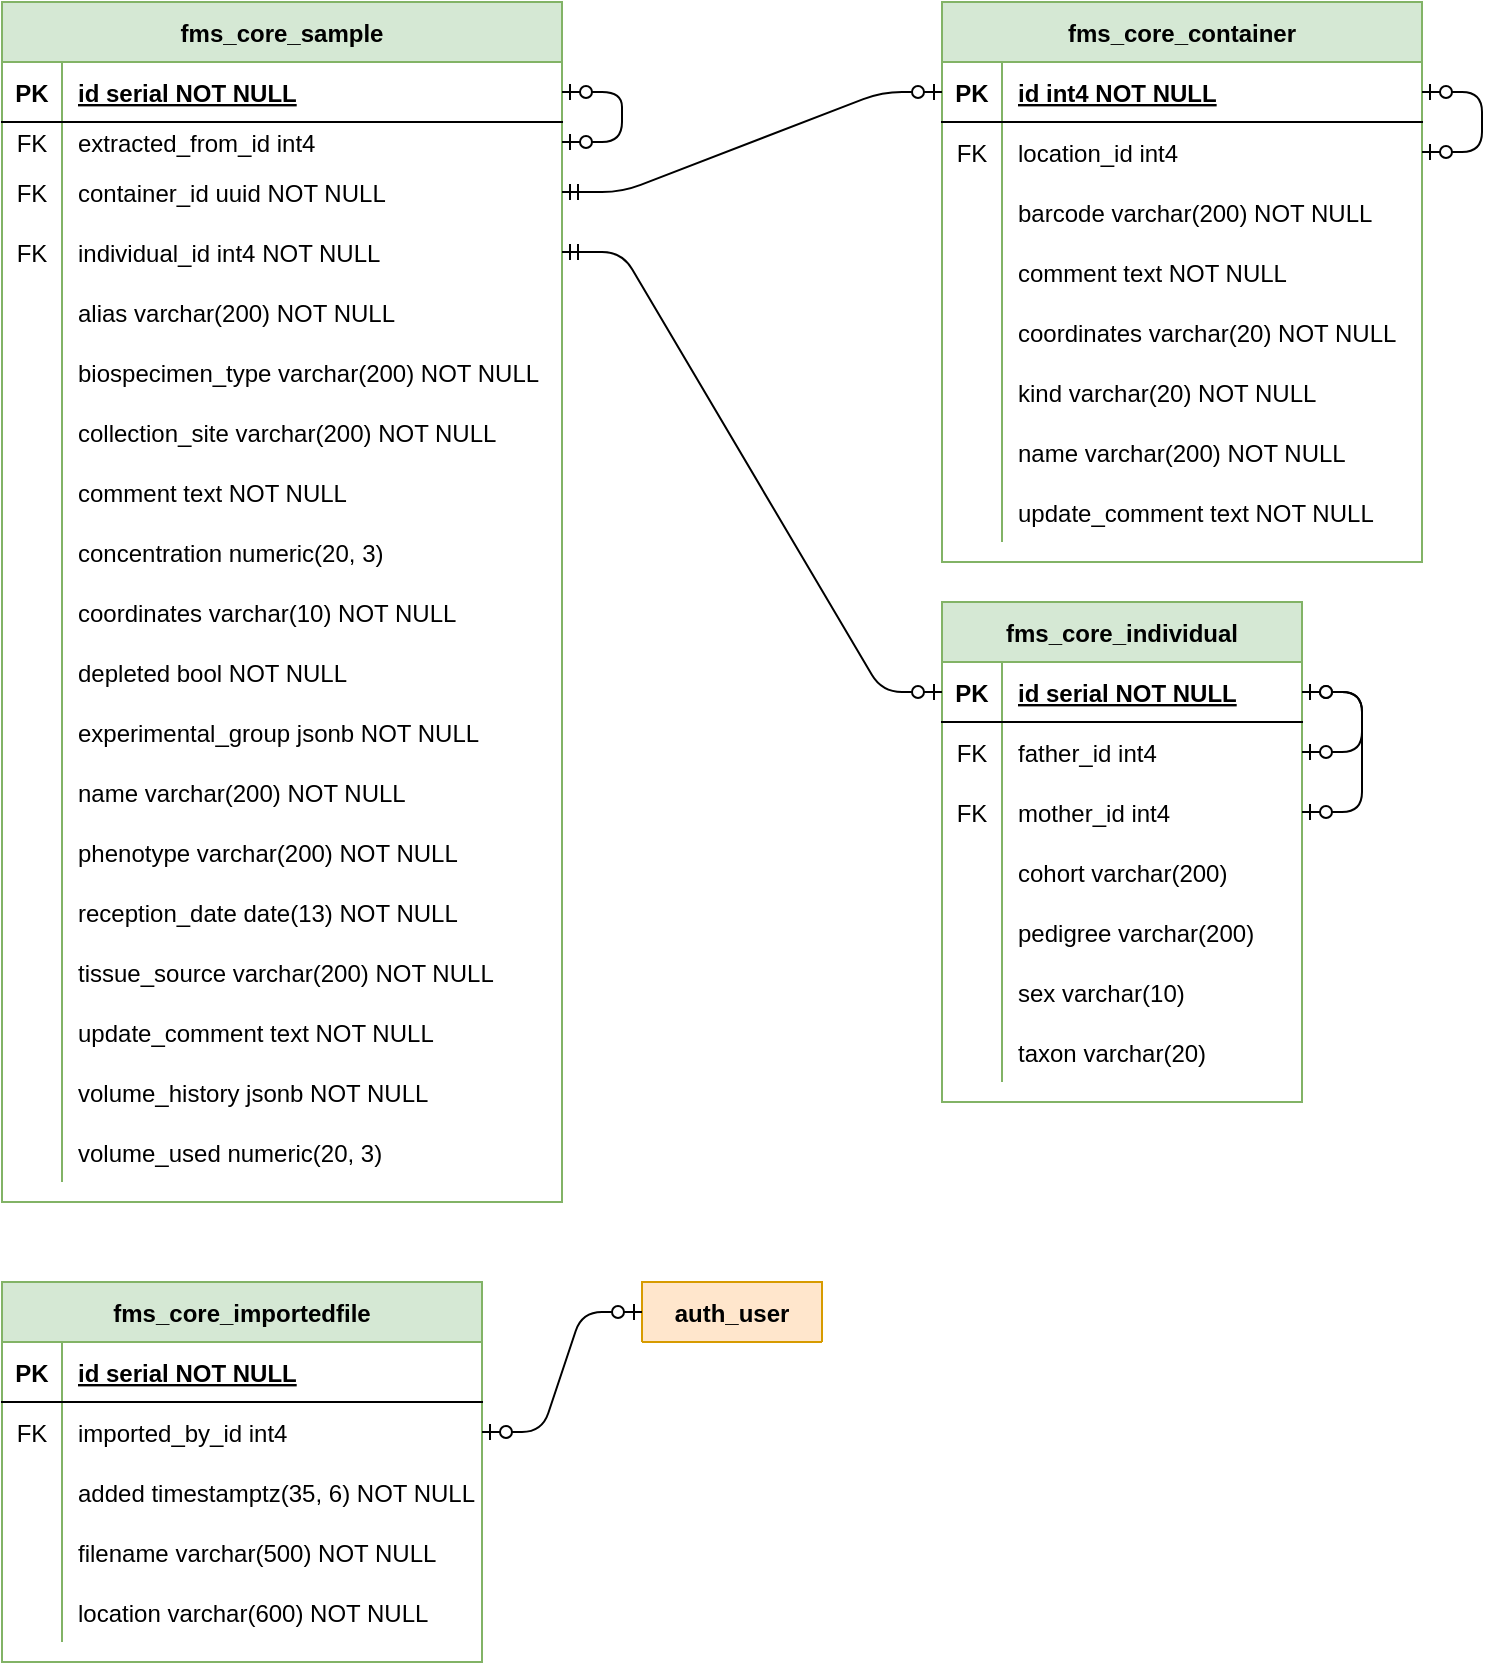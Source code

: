 <mxfile version="13.10.0" type="device"><diagram id="R2lEEEUBdFMjLlhIrx00" name="Page-1"><mxGraphModel dx="1350" dy="816" grid="1" gridSize="10" guides="1" tooltips="1" connect="1" arrows="1" fold="1" page="1" pageScale="1" pageWidth="850" pageHeight="1100" math="0" shadow="0" extFonts="Permanent Marker^https://fonts.googleapis.com/css?family=Permanent+Marker"><root><mxCell id="0"/><mxCell id="1" parent="0"/><mxCell id="C-vyLk0tnHw3VtMMgP7b-23" value="fms_core_sample" style="shape=table;startSize=30;container=1;collapsible=1;childLayout=tableLayout;fixedRows=1;rowLines=0;fontStyle=1;align=center;resizeLast=1;fillColor=#d5e8d4;strokeColor=#82b366;" parent="1" vertex="1"><mxGeometry x="40" y="80" width="280" height="600" as="geometry"><mxRectangle x="120" y="120" width="100" height="30" as="alternateBounds"/></mxGeometry></mxCell><mxCell id="C-vyLk0tnHw3VtMMgP7b-24" value="" style="shape=partialRectangle;collapsible=0;dropTarget=0;pointerEvents=0;fillColor=none;points=[[0,0.5],[1,0.5]];portConstraint=eastwest;top=0;left=0;right=0;bottom=1;" parent="C-vyLk0tnHw3VtMMgP7b-23" vertex="1"><mxGeometry y="30" width="280" height="30" as="geometry"/></mxCell><mxCell id="C-vyLk0tnHw3VtMMgP7b-25" value="PK" style="shape=partialRectangle;overflow=hidden;connectable=0;fillColor=none;top=0;left=0;bottom=0;right=0;fontStyle=1;" parent="C-vyLk0tnHw3VtMMgP7b-24" vertex="1"><mxGeometry width="30" height="30" as="geometry"/></mxCell><mxCell id="C-vyLk0tnHw3VtMMgP7b-26" value="id serial NOT NULL " style="shape=partialRectangle;overflow=hidden;connectable=0;fillColor=none;top=0;left=0;bottom=0;right=0;align=left;spacingLeft=6;fontStyle=5;" parent="C-vyLk0tnHw3VtMMgP7b-24" vertex="1"><mxGeometry x="30" width="250" height="30" as="geometry"/></mxCell><mxCell id="s3saVMbv91BbnHv0i09d-23" value="" style="shape=partialRectangle;collapsible=0;dropTarget=0;pointerEvents=0;fillColor=none;top=0;left=0;bottom=0;right=0;points=[[0,0.5],[1,0.5]];portConstraint=eastwest;" parent="C-vyLk0tnHw3VtMMgP7b-23" vertex="1"><mxGeometry y="60" width="280" height="20" as="geometry"/></mxCell><mxCell id="s3saVMbv91BbnHv0i09d-24" value="FK" style="shape=partialRectangle;connectable=0;fillColor=none;top=0;left=0;bottom=0;right=0;fontStyle=0;overflow=hidden;" parent="s3saVMbv91BbnHv0i09d-23" vertex="1"><mxGeometry width="30" height="20" as="geometry"/></mxCell><mxCell id="s3saVMbv91BbnHv0i09d-25" value="extracted_from_id int4" style="shape=partialRectangle;connectable=0;fillColor=none;top=0;left=0;bottom=0;right=0;align=left;spacingLeft=6;fontStyle=0;overflow=hidden;" parent="s3saVMbv91BbnHv0i09d-23" vertex="1"><mxGeometry x="30" width="250" height="20" as="geometry"/></mxCell><mxCell id="s3saVMbv91BbnHv0i09d-17" value="" style="shape=partialRectangle;collapsible=0;dropTarget=0;pointerEvents=0;fillColor=none;top=0;left=0;bottom=0;right=0;points=[[0,0.5],[1,0.5]];portConstraint=eastwest;" parent="C-vyLk0tnHw3VtMMgP7b-23" vertex="1"><mxGeometry y="80" width="280" height="30" as="geometry"/></mxCell><mxCell id="s3saVMbv91BbnHv0i09d-18" value="FK" style="shape=partialRectangle;connectable=0;fillColor=none;top=0;left=0;bottom=0;right=0;fontStyle=0;overflow=hidden;" parent="s3saVMbv91BbnHv0i09d-17" vertex="1"><mxGeometry width="30" height="30" as="geometry"/></mxCell><mxCell id="s3saVMbv91BbnHv0i09d-19" value="container_id uuid NOT NULL" style="shape=partialRectangle;connectable=0;fillColor=none;top=0;left=0;bottom=0;right=0;align=left;spacingLeft=6;fontStyle=0;overflow=hidden;" parent="s3saVMbv91BbnHv0i09d-17" vertex="1"><mxGeometry x="30" width="250" height="30" as="geometry"/></mxCell><mxCell id="s3saVMbv91BbnHv0i09d-26" value="" style="shape=partialRectangle;collapsible=0;dropTarget=0;pointerEvents=0;fillColor=none;top=0;left=0;bottom=0;right=0;points=[[0,0.5],[1,0.5]];portConstraint=eastwest;" parent="C-vyLk0tnHw3VtMMgP7b-23" vertex="1"><mxGeometry y="110" width="280" height="30" as="geometry"/></mxCell><mxCell id="s3saVMbv91BbnHv0i09d-27" value="FK" style="shape=partialRectangle;connectable=0;fillColor=none;top=0;left=0;bottom=0;right=0;fontStyle=0;overflow=hidden;" parent="s3saVMbv91BbnHv0i09d-26" vertex="1"><mxGeometry width="30" height="30" as="geometry"/></mxCell><mxCell id="s3saVMbv91BbnHv0i09d-28" value="individual_id int4 NOT NULL" style="shape=partialRectangle;connectable=0;fillColor=none;top=0;left=0;bottom=0;right=0;align=left;spacingLeft=6;fontStyle=0;overflow=hidden;" parent="s3saVMbv91BbnHv0i09d-26" vertex="1"><mxGeometry x="30" width="250" height="30" as="geometry"/></mxCell><mxCell id="s3saVMbv91BbnHv0i09d-20" value="" style="shape=partialRectangle;collapsible=0;dropTarget=0;pointerEvents=0;fillColor=none;top=0;left=0;bottom=0;right=0;points=[[0,0.5],[1,0.5]];portConstraint=eastwest;" parent="C-vyLk0tnHw3VtMMgP7b-23" vertex="1"><mxGeometry y="140" width="280" height="30" as="geometry"/></mxCell><mxCell id="s3saVMbv91BbnHv0i09d-21" value="" style="shape=partialRectangle;connectable=0;fillColor=none;top=0;left=0;bottom=0;right=0;editable=1;overflow=hidden;" parent="s3saVMbv91BbnHv0i09d-20" vertex="1"><mxGeometry width="30" height="30" as="geometry"/></mxCell><mxCell id="s3saVMbv91BbnHv0i09d-22" value="alias varchar(200) NOT NULL" style="shape=partialRectangle;connectable=0;fillColor=none;top=0;left=0;bottom=0;right=0;align=left;spacingLeft=6;overflow=hidden;" parent="s3saVMbv91BbnHv0i09d-20" vertex="1"><mxGeometry x="30" width="250" height="30" as="geometry"/></mxCell><mxCell id="C-vyLk0tnHw3VtMMgP7b-27" value="" style="shape=partialRectangle;collapsible=0;dropTarget=0;pointerEvents=0;fillColor=none;points=[[0,0.5],[1,0.5]];portConstraint=eastwest;top=0;left=0;right=0;bottom=0;" parent="C-vyLk0tnHw3VtMMgP7b-23" vertex="1"><mxGeometry y="170" width="280" height="30" as="geometry"/></mxCell><mxCell id="C-vyLk0tnHw3VtMMgP7b-28" value="" style="shape=partialRectangle;overflow=hidden;connectable=0;fillColor=none;top=0;left=0;bottom=0;right=0;" parent="C-vyLk0tnHw3VtMMgP7b-27" vertex="1"><mxGeometry width="30" height="30" as="geometry"/></mxCell><mxCell id="C-vyLk0tnHw3VtMMgP7b-29" value="biospecimen_type varchar(200) NOT NULL" style="shape=partialRectangle;overflow=hidden;connectable=0;fillColor=none;top=0;left=0;bottom=0;right=0;align=left;spacingLeft=6;" parent="C-vyLk0tnHw3VtMMgP7b-27" vertex="1"><mxGeometry x="30" width="250" height="30" as="geometry"/></mxCell><mxCell id="s3saVMbv91BbnHv0i09d-29" value="" style="shape=partialRectangle;collapsible=0;dropTarget=0;pointerEvents=0;fillColor=none;top=0;left=0;bottom=0;right=0;points=[[0,0.5],[1,0.5]];portConstraint=eastwest;" parent="C-vyLk0tnHw3VtMMgP7b-23" vertex="1"><mxGeometry y="200" width="280" height="30" as="geometry"/></mxCell><mxCell id="s3saVMbv91BbnHv0i09d-30" value="" style="shape=partialRectangle;connectable=0;fillColor=none;top=0;left=0;bottom=0;right=0;editable=1;overflow=hidden;" parent="s3saVMbv91BbnHv0i09d-29" vertex="1"><mxGeometry width="30" height="30" as="geometry"/></mxCell><mxCell id="s3saVMbv91BbnHv0i09d-31" value="collection_site varchar(200) NOT NULL" style="shape=partialRectangle;connectable=0;fillColor=none;top=0;left=0;bottom=0;right=0;align=left;spacingLeft=6;overflow=hidden;" parent="s3saVMbv91BbnHv0i09d-29" vertex="1"><mxGeometry x="30" width="250" height="30" as="geometry"/></mxCell><mxCell id="s3saVMbv91BbnHv0i09d-32" value="" style="shape=partialRectangle;collapsible=0;dropTarget=0;pointerEvents=0;fillColor=none;top=0;left=0;bottom=0;right=0;points=[[0,0.5],[1,0.5]];portConstraint=eastwest;" parent="C-vyLk0tnHw3VtMMgP7b-23" vertex="1"><mxGeometry y="230" width="280" height="30" as="geometry"/></mxCell><mxCell id="s3saVMbv91BbnHv0i09d-33" value="" style="shape=partialRectangle;connectable=0;fillColor=none;top=0;left=0;bottom=0;right=0;editable=1;overflow=hidden;" parent="s3saVMbv91BbnHv0i09d-32" vertex="1"><mxGeometry width="30" height="30" as="geometry"/></mxCell><mxCell id="s3saVMbv91BbnHv0i09d-34" value="comment text NOT NULL" style="shape=partialRectangle;connectable=0;fillColor=none;top=0;left=0;bottom=0;right=0;align=left;spacingLeft=6;overflow=hidden;" parent="s3saVMbv91BbnHv0i09d-32" vertex="1"><mxGeometry x="30" width="250" height="30" as="geometry"/></mxCell><mxCell id="s3saVMbv91BbnHv0i09d-35" value="" style="shape=partialRectangle;collapsible=0;dropTarget=0;pointerEvents=0;fillColor=none;top=0;left=0;bottom=0;right=0;points=[[0,0.5],[1,0.5]];portConstraint=eastwest;" parent="C-vyLk0tnHw3VtMMgP7b-23" vertex="1"><mxGeometry y="260" width="280" height="30" as="geometry"/></mxCell><mxCell id="s3saVMbv91BbnHv0i09d-36" value="" style="shape=partialRectangle;connectable=0;fillColor=none;top=0;left=0;bottom=0;right=0;editable=1;overflow=hidden;" parent="s3saVMbv91BbnHv0i09d-35" vertex="1"><mxGeometry width="30" height="30" as="geometry"/></mxCell><mxCell id="s3saVMbv91BbnHv0i09d-37" value="concentration numeric(20, 3)" style="shape=partialRectangle;connectable=0;fillColor=none;top=0;left=0;bottom=0;right=0;align=left;spacingLeft=6;overflow=hidden;" parent="s3saVMbv91BbnHv0i09d-35" vertex="1"><mxGeometry x="30" width="250" height="30" as="geometry"/></mxCell><mxCell id="s3saVMbv91BbnHv0i09d-38" value="" style="shape=partialRectangle;collapsible=0;dropTarget=0;pointerEvents=0;fillColor=none;top=0;left=0;bottom=0;right=0;points=[[0,0.5],[1,0.5]];portConstraint=eastwest;" parent="C-vyLk0tnHw3VtMMgP7b-23" vertex="1"><mxGeometry y="290" width="280" height="30" as="geometry"/></mxCell><mxCell id="s3saVMbv91BbnHv0i09d-39" value="" style="shape=partialRectangle;connectable=0;fillColor=none;top=0;left=0;bottom=0;right=0;editable=1;overflow=hidden;" parent="s3saVMbv91BbnHv0i09d-38" vertex="1"><mxGeometry width="30" height="30" as="geometry"/></mxCell><mxCell id="s3saVMbv91BbnHv0i09d-40" value="coordinates varchar(10) NOT NULL" style="shape=partialRectangle;connectable=0;fillColor=none;top=0;left=0;bottom=0;right=0;align=left;spacingLeft=6;overflow=hidden;" parent="s3saVMbv91BbnHv0i09d-38" vertex="1"><mxGeometry x="30" width="250" height="30" as="geometry"/></mxCell><mxCell id="s3saVMbv91BbnHv0i09d-41" value="" style="shape=partialRectangle;collapsible=0;dropTarget=0;pointerEvents=0;fillColor=none;top=0;left=0;bottom=0;right=0;points=[[0,0.5],[1,0.5]];portConstraint=eastwest;" parent="C-vyLk0tnHw3VtMMgP7b-23" vertex="1"><mxGeometry y="320" width="280" height="30" as="geometry"/></mxCell><mxCell id="s3saVMbv91BbnHv0i09d-42" value="" style="shape=partialRectangle;connectable=0;fillColor=none;top=0;left=0;bottom=0;right=0;editable=1;overflow=hidden;" parent="s3saVMbv91BbnHv0i09d-41" vertex="1"><mxGeometry width="30" height="30" as="geometry"/></mxCell><mxCell id="s3saVMbv91BbnHv0i09d-43" value="depleted bool NOT NULL" style="shape=partialRectangle;connectable=0;fillColor=none;top=0;left=0;bottom=0;right=0;align=left;spacingLeft=6;overflow=hidden;" parent="s3saVMbv91BbnHv0i09d-41" vertex="1"><mxGeometry x="30" width="250" height="30" as="geometry"/></mxCell><mxCell id="s3saVMbv91BbnHv0i09d-44" value="" style="shape=partialRectangle;collapsible=0;dropTarget=0;pointerEvents=0;fillColor=none;top=0;left=0;bottom=0;right=0;points=[[0,0.5],[1,0.5]];portConstraint=eastwest;" parent="C-vyLk0tnHw3VtMMgP7b-23" vertex="1"><mxGeometry y="350" width="280" height="30" as="geometry"/></mxCell><mxCell id="s3saVMbv91BbnHv0i09d-45" value="" style="shape=partialRectangle;connectable=0;fillColor=none;top=0;left=0;bottom=0;right=0;editable=1;overflow=hidden;" parent="s3saVMbv91BbnHv0i09d-44" vertex="1"><mxGeometry width="30" height="30" as="geometry"/></mxCell><mxCell id="s3saVMbv91BbnHv0i09d-46" value="experimental_group jsonb NOT NULL" style="shape=partialRectangle;connectable=0;fillColor=none;top=0;left=0;bottom=0;right=0;align=left;spacingLeft=6;overflow=hidden;" parent="s3saVMbv91BbnHv0i09d-44" vertex="1"><mxGeometry x="30" width="250" height="30" as="geometry"/></mxCell><mxCell id="s3saVMbv91BbnHv0i09d-47" value="" style="shape=partialRectangle;collapsible=0;dropTarget=0;pointerEvents=0;fillColor=none;top=0;left=0;bottom=0;right=0;points=[[0,0.5],[1,0.5]];portConstraint=eastwest;" parent="C-vyLk0tnHw3VtMMgP7b-23" vertex="1"><mxGeometry y="380" width="280" height="30" as="geometry"/></mxCell><mxCell id="s3saVMbv91BbnHv0i09d-48" value="" style="shape=partialRectangle;connectable=0;fillColor=none;top=0;left=0;bottom=0;right=0;editable=1;overflow=hidden;" parent="s3saVMbv91BbnHv0i09d-47" vertex="1"><mxGeometry width="30" height="30" as="geometry"/></mxCell><mxCell id="s3saVMbv91BbnHv0i09d-49" value="name varchar(200) NOT NULL" style="shape=partialRectangle;connectable=0;fillColor=none;top=0;left=0;bottom=0;right=0;align=left;spacingLeft=6;overflow=hidden;" parent="s3saVMbv91BbnHv0i09d-47" vertex="1"><mxGeometry x="30" width="250" height="30" as="geometry"/></mxCell><mxCell id="s3saVMbv91BbnHv0i09d-50" value="" style="shape=partialRectangle;collapsible=0;dropTarget=0;pointerEvents=0;fillColor=none;top=0;left=0;bottom=0;right=0;points=[[0,0.5],[1,0.5]];portConstraint=eastwest;" parent="C-vyLk0tnHw3VtMMgP7b-23" vertex="1"><mxGeometry y="410" width="280" height="30" as="geometry"/></mxCell><mxCell id="s3saVMbv91BbnHv0i09d-51" value="" style="shape=partialRectangle;connectable=0;fillColor=none;top=0;left=0;bottom=0;right=0;editable=1;overflow=hidden;" parent="s3saVMbv91BbnHv0i09d-50" vertex="1"><mxGeometry width="30" height="30" as="geometry"/></mxCell><mxCell id="s3saVMbv91BbnHv0i09d-52" value="phenotype varchar(200) NOT NULL" style="shape=partialRectangle;connectable=0;fillColor=none;top=0;left=0;bottom=0;right=0;align=left;spacingLeft=6;overflow=hidden;" parent="s3saVMbv91BbnHv0i09d-50" vertex="1"><mxGeometry x="30" width="250" height="30" as="geometry"/></mxCell><mxCell id="s3saVMbv91BbnHv0i09d-57" value="" style="shape=partialRectangle;collapsible=0;dropTarget=0;pointerEvents=0;fillColor=none;top=0;left=0;bottom=0;right=0;points=[[0,0.5],[1,0.5]];portConstraint=eastwest;" parent="C-vyLk0tnHw3VtMMgP7b-23" vertex="1"><mxGeometry y="440" width="280" height="30" as="geometry"/></mxCell><mxCell id="s3saVMbv91BbnHv0i09d-58" value="" style="shape=partialRectangle;connectable=0;fillColor=none;top=0;left=0;bottom=0;right=0;editable=1;overflow=hidden;" parent="s3saVMbv91BbnHv0i09d-57" vertex="1"><mxGeometry width="30" height="30" as="geometry"/></mxCell><mxCell id="s3saVMbv91BbnHv0i09d-59" value="reception_date date(13) NOT NULL" style="shape=partialRectangle;connectable=0;fillColor=none;top=0;left=0;bottom=0;right=0;align=left;spacingLeft=6;overflow=hidden;" parent="s3saVMbv91BbnHv0i09d-57" vertex="1"><mxGeometry x="30" width="250" height="30" as="geometry"/></mxCell><mxCell id="s3saVMbv91BbnHv0i09d-60" value="" style="shape=partialRectangle;collapsible=0;dropTarget=0;pointerEvents=0;fillColor=none;top=0;left=0;bottom=0;right=0;points=[[0,0.5],[1,0.5]];portConstraint=eastwest;" parent="C-vyLk0tnHw3VtMMgP7b-23" vertex="1"><mxGeometry y="470" width="280" height="30" as="geometry"/></mxCell><mxCell id="s3saVMbv91BbnHv0i09d-61" value="" style="shape=partialRectangle;connectable=0;fillColor=none;top=0;left=0;bottom=0;right=0;editable=1;overflow=hidden;" parent="s3saVMbv91BbnHv0i09d-60" vertex="1"><mxGeometry width="30" height="30" as="geometry"/></mxCell><mxCell id="s3saVMbv91BbnHv0i09d-62" value="tissue_source varchar(200) NOT NULL" style="shape=partialRectangle;connectable=0;fillColor=none;top=0;left=0;bottom=0;right=0;align=left;spacingLeft=6;overflow=hidden;" parent="s3saVMbv91BbnHv0i09d-60" vertex="1"><mxGeometry x="30" width="250" height="30" as="geometry"/></mxCell><mxCell id="s3saVMbv91BbnHv0i09d-63" value="" style="shape=partialRectangle;collapsible=0;dropTarget=0;pointerEvents=0;fillColor=none;top=0;left=0;bottom=0;right=0;points=[[0,0.5],[1,0.5]];portConstraint=eastwest;" parent="C-vyLk0tnHw3VtMMgP7b-23" vertex="1"><mxGeometry y="500" width="280" height="30" as="geometry"/></mxCell><mxCell id="s3saVMbv91BbnHv0i09d-64" value="" style="shape=partialRectangle;connectable=0;fillColor=none;top=0;left=0;bottom=0;right=0;editable=1;overflow=hidden;" parent="s3saVMbv91BbnHv0i09d-63" vertex="1"><mxGeometry width="30" height="30" as="geometry"/></mxCell><mxCell id="s3saVMbv91BbnHv0i09d-65" value="update_comment text NOT NULL" style="shape=partialRectangle;connectable=0;fillColor=none;top=0;left=0;bottom=0;right=0;align=left;spacingLeft=6;overflow=hidden;" parent="s3saVMbv91BbnHv0i09d-63" vertex="1"><mxGeometry x="30" width="250" height="30" as="geometry"/></mxCell><mxCell id="s3saVMbv91BbnHv0i09d-66" value="" style="shape=partialRectangle;collapsible=0;dropTarget=0;pointerEvents=0;fillColor=none;top=0;left=0;bottom=0;right=0;points=[[0,0.5],[1,0.5]];portConstraint=eastwest;" parent="C-vyLk0tnHw3VtMMgP7b-23" vertex="1"><mxGeometry y="530" width="280" height="30" as="geometry"/></mxCell><mxCell id="s3saVMbv91BbnHv0i09d-67" value="" style="shape=partialRectangle;connectable=0;fillColor=none;top=0;left=0;bottom=0;right=0;editable=1;overflow=hidden;" parent="s3saVMbv91BbnHv0i09d-66" vertex="1"><mxGeometry width="30" height="30" as="geometry"/></mxCell><mxCell id="s3saVMbv91BbnHv0i09d-68" value="volume_history jsonb NOT NULL" style="shape=partialRectangle;connectable=0;fillColor=none;top=0;left=0;bottom=0;right=0;align=left;spacingLeft=6;overflow=hidden;" parent="s3saVMbv91BbnHv0i09d-66" vertex="1"><mxGeometry x="30" width="250" height="30" as="geometry"/></mxCell><mxCell id="s3saVMbv91BbnHv0i09d-69" value="" style="shape=partialRectangle;collapsible=0;dropTarget=0;pointerEvents=0;fillColor=none;top=0;left=0;bottom=0;right=0;points=[[0,0.5],[1,0.5]];portConstraint=eastwest;" parent="C-vyLk0tnHw3VtMMgP7b-23" vertex="1"><mxGeometry y="560" width="280" height="30" as="geometry"/></mxCell><mxCell id="s3saVMbv91BbnHv0i09d-70" value="" style="shape=partialRectangle;connectable=0;fillColor=none;top=0;left=0;bottom=0;right=0;editable=1;overflow=hidden;" parent="s3saVMbv91BbnHv0i09d-69" vertex="1"><mxGeometry width="30" height="30" as="geometry"/></mxCell><mxCell id="s3saVMbv91BbnHv0i09d-71" value="volume_used numeric(20, 3)" style="shape=partialRectangle;connectable=0;fillColor=none;top=0;left=0;bottom=0;right=0;align=left;spacingLeft=6;overflow=hidden;" parent="s3saVMbv91BbnHv0i09d-69" vertex="1"><mxGeometry x="30" width="250" height="30" as="geometry"/></mxCell><mxCell id="s3saVMbv91BbnHv0i09d-72" value="" style="edgeStyle=entityRelationEdgeStyle;fontSize=12;html=1;endArrow=ERzeroToOne;startArrow=ERzeroToOne;startFill=1;exitX=1;exitY=0.5;exitDx=0;exitDy=0;entryX=1;entryY=0.5;entryDx=0;entryDy=0;" parent="C-vyLk0tnHw3VtMMgP7b-23" source="s3saVMbv91BbnHv0i09d-23" target="C-vyLk0tnHw3VtMMgP7b-24" edge="1"><mxGeometry width="100" height="100" relative="1" as="geometry"><mxPoint x="300" y="100" as="sourcePoint"/><mxPoint x="400" as="targetPoint"/></mxGeometry></mxCell><mxCell id="s3saVMbv91BbnHv0i09d-73" value="fms_core_individual" style="shape=table;startSize=30;container=1;collapsible=1;childLayout=tableLayout;fixedRows=1;rowLines=0;fontStyle=1;align=center;resizeLast=1;fillColor=#d5e8d4;strokeColor=#82b366;" parent="1" vertex="1"><mxGeometry x="510" y="380" width="180" height="250" as="geometry"/></mxCell><mxCell id="s3saVMbv91BbnHv0i09d-74" value="" style="shape=partialRectangle;collapsible=0;dropTarget=0;pointerEvents=0;fillColor=none;top=0;left=0;bottom=1;right=0;points=[[0,0.5],[1,0.5]];portConstraint=eastwest;" parent="s3saVMbv91BbnHv0i09d-73" vertex="1"><mxGeometry y="30" width="180" height="30" as="geometry"/></mxCell><mxCell id="s3saVMbv91BbnHv0i09d-75" value="PK" style="shape=partialRectangle;connectable=0;fillColor=none;top=0;left=0;bottom=0;right=0;fontStyle=1;overflow=hidden;" parent="s3saVMbv91BbnHv0i09d-74" vertex="1"><mxGeometry width="30" height="30" as="geometry"/></mxCell><mxCell id="s3saVMbv91BbnHv0i09d-76" value="id serial NOT NULL" style="shape=partialRectangle;connectable=0;fillColor=none;top=0;left=0;bottom=0;right=0;align=left;spacingLeft=6;fontStyle=5;overflow=hidden;" parent="s3saVMbv91BbnHv0i09d-74" vertex="1"><mxGeometry x="30" width="150" height="30" as="geometry"/></mxCell><mxCell id="s3saVMbv91BbnHv0i09d-86" value="" style="shape=partialRectangle;collapsible=0;dropTarget=0;pointerEvents=0;fillColor=none;top=0;left=0;bottom=0;right=0;points=[[0,0.5],[1,0.5]];portConstraint=eastwest;" parent="s3saVMbv91BbnHv0i09d-73" vertex="1"><mxGeometry y="60" width="180" height="30" as="geometry"/></mxCell><mxCell id="s3saVMbv91BbnHv0i09d-87" value="FK" style="shape=partialRectangle;connectable=0;fillColor=none;top=0;left=0;bottom=0;right=0;fontStyle=0;overflow=hidden;" parent="s3saVMbv91BbnHv0i09d-86" vertex="1"><mxGeometry width="30" height="30" as="geometry"/></mxCell><mxCell id="s3saVMbv91BbnHv0i09d-88" value="father_id int4" style="shape=partialRectangle;connectable=0;fillColor=none;top=0;left=0;bottom=0;right=0;align=left;spacingLeft=6;fontStyle=0;overflow=hidden;" parent="s3saVMbv91BbnHv0i09d-86" vertex="1"><mxGeometry x="30" width="150" height="30" as="geometry"/></mxCell><mxCell id="s3saVMbv91BbnHv0i09d-89" value="" style="shape=partialRectangle;collapsible=0;dropTarget=0;pointerEvents=0;fillColor=none;top=0;left=0;bottom=0;right=0;points=[[0,0.5],[1,0.5]];portConstraint=eastwest;" parent="s3saVMbv91BbnHv0i09d-73" vertex="1"><mxGeometry y="90" width="180" height="30" as="geometry"/></mxCell><mxCell id="s3saVMbv91BbnHv0i09d-90" value="FK" style="shape=partialRectangle;connectable=0;fillColor=none;top=0;left=0;bottom=0;right=0;fontStyle=0;overflow=hidden;" parent="s3saVMbv91BbnHv0i09d-89" vertex="1"><mxGeometry width="30" height="30" as="geometry"/></mxCell><mxCell id="s3saVMbv91BbnHv0i09d-91" value="mother_id int4" style="shape=partialRectangle;connectable=0;fillColor=none;top=0;left=0;bottom=0;right=0;align=left;spacingLeft=6;fontStyle=0;overflow=hidden;" parent="s3saVMbv91BbnHv0i09d-89" vertex="1"><mxGeometry x="30" width="150" height="30" as="geometry"/></mxCell><mxCell id="s3saVMbv91BbnHv0i09d-77" value="" style="shape=partialRectangle;collapsible=0;dropTarget=0;pointerEvents=0;fillColor=none;top=0;left=0;bottom=0;right=0;points=[[0,0.5],[1,0.5]];portConstraint=eastwest;" parent="s3saVMbv91BbnHv0i09d-73" vertex="1"><mxGeometry y="120" width="180" height="30" as="geometry"/></mxCell><mxCell id="s3saVMbv91BbnHv0i09d-78" value="" style="shape=partialRectangle;connectable=0;fillColor=none;top=0;left=0;bottom=0;right=0;editable=1;overflow=hidden;" parent="s3saVMbv91BbnHv0i09d-77" vertex="1"><mxGeometry width="30" height="30" as="geometry"/></mxCell><mxCell id="s3saVMbv91BbnHv0i09d-79" value="cohort varchar(200)" style="shape=partialRectangle;connectable=0;fillColor=none;top=0;left=0;bottom=0;right=0;align=left;spacingLeft=6;overflow=hidden;" parent="s3saVMbv91BbnHv0i09d-77" vertex="1"><mxGeometry x="30" width="150" height="30" as="geometry"/></mxCell><mxCell id="s3saVMbv91BbnHv0i09d-80" value="" style="shape=partialRectangle;collapsible=0;dropTarget=0;pointerEvents=0;fillColor=none;top=0;left=0;bottom=0;right=0;points=[[0,0.5],[1,0.5]];portConstraint=eastwest;" parent="s3saVMbv91BbnHv0i09d-73" vertex="1"><mxGeometry y="150" width="180" height="30" as="geometry"/></mxCell><mxCell id="s3saVMbv91BbnHv0i09d-81" value="" style="shape=partialRectangle;connectable=0;fillColor=none;top=0;left=0;bottom=0;right=0;editable=1;overflow=hidden;" parent="s3saVMbv91BbnHv0i09d-80" vertex="1"><mxGeometry width="30" height="30" as="geometry"/></mxCell><mxCell id="s3saVMbv91BbnHv0i09d-82" value="pedigree varchar(200)" style="shape=partialRectangle;connectable=0;fillColor=none;top=0;left=0;bottom=0;right=0;align=left;spacingLeft=6;overflow=hidden;" parent="s3saVMbv91BbnHv0i09d-80" vertex="1"><mxGeometry x="30" width="150" height="30" as="geometry"/></mxCell><mxCell id="s3saVMbv91BbnHv0i09d-83" value="" style="shape=partialRectangle;collapsible=0;dropTarget=0;pointerEvents=0;fillColor=none;top=0;left=0;bottom=0;right=0;points=[[0,0.5],[1,0.5]];portConstraint=eastwest;" parent="s3saVMbv91BbnHv0i09d-73" vertex="1"><mxGeometry y="180" width="180" height="30" as="geometry"/></mxCell><mxCell id="s3saVMbv91BbnHv0i09d-84" value="" style="shape=partialRectangle;connectable=0;fillColor=none;top=0;left=0;bottom=0;right=0;editable=1;overflow=hidden;" parent="s3saVMbv91BbnHv0i09d-83" vertex="1"><mxGeometry width="30" height="30" as="geometry"/></mxCell><mxCell id="s3saVMbv91BbnHv0i09d-85" value="sex varchar(10)" style="shape=partialRectangle;connectable=0;fillColor=none;top=0;left=0;bottom=0;right=0;align=left;spacingLeft=6;overflow=hidden;" parent="s3saVMbv91BbnHv0i09d-83" vertex="1"><mxGeometry x="30" width="150" height="30" as="geometry"/></mxCell><mxCell id="s3saVMbv91BbnHv0i09d-92" value="" style="shape=partialRectangle;collapsible=0;dropTarget=0;pointerEvents=0;fillColor=none;top=0;left=0;bottom=0;right=0;points=[[0,0.5],[1,0.5]];portConstraint=eastwest;" parent="s3saVMbv91BbnHv0i09d-73" vertex="1"><mxGeometry y="210" width="180" height="30" as="geometry"/></mxCell><mxCell id="s3saVMbv91BbnHv0i09d-93" value="" style="shape=partialRectangle;connectable=0;fillColor=none;top=0;left=0;bottom=0;right=0;editable=1;overflow=hidden;" parent="s3saVMbv91BbnHv0i09d-92" vertex="1"><mxGeometry width="30" height="30" as="geometry"/></mxCell><mxCell id="s3saVMbv91BbnHv0i09d-94" value="taxon varchar(20)" style="shape=partialRectangle;connectable=0;fillColor=none;top=0;left=0;bottom=0;right=0;align=left;spacingLeft=6;overflow=hidden;" parent="s3saVMbv91BbnHv0i09d-92" vertex="1"><mxGeometry x="30" width="150" height="30" as="geometry"/></mxCell><mxCell id="s3saVMbv91BbnHv0i09d-95" value="" style="edgeStyle=entityRelationEdgeStyle;fontSize=12;html=1;endArrow=ERzeroToOne;startArrow=ERzeroToOne;startFill=1;exitX=1;exitY=0.5;exitDx=0;exitDy=0;" parent="s3saVMbv91BbnHv0i09d-73" source="s3saVMbv91BbnHv0i09d-86" target="s3saVMbv91BbnHv0i09d-74" edge="1"><mxGeometry width="100" height="100" relative="1" as="geometry"><mxPoint x="-110" y="85" as="sourcePoint"/><mxPoint x="-110" y="55" as="targetPoint"/></mxGeometry></mxCell><mxCell id="s3saVMbv91BbnHv0i09d-96" value="" style="edgeStyle=entityRelationEdgeStyle;fontSize=12;html=1;endArrow=ERzeroToOne;startArrow=ERzeroToOne;startFill=1;exitX=1;exitY=0.5;exitDx=0;exitDy=0;" parent="s3saVMbv91BbnHv0i09d-73" source="s3saVMbv91BbnHv0i09d-89" target="s3saVMbv91BbnHv0i09d-74" edge="1"><mxGeometry width="100" height="100" relative="1" as="geometry"><mxPoint x="-100" y="95" as="sourcePoint"/><mxPoint x="-100" y="65" as="targetPoint"/></mxGeometry></mxCell><mxCell id="s3saVMbv91BbnHv0i09d-97" value="" style="edgeStyle=entityRelationEdgeStyle;fontSize=12;html=1;endArrow=ERzeroToOne;startArrow=ERmandOne;exitX=1;exitY=0.5;exitDx=0;exitDy=0;entryX=0;entryY=0.5;entryDx=0;entryDy=0;" parent="1" source="s3saVMbv91BbnHv0i09d-26" target="s3saVMbv91BbnHv0i09d-74" edge="1"><mxGeometry width="100" height="100" relative="1" as="geometry"><mxPoint x="380" y="420" as="sourcePoint"/><mxPoint x="480" y="320" as="targetPoint"/></mxGeometry></mxCell><mxCell id="s3saVMbv91BbnHv0i09d-98" value="fms_core_container" style="shape=table;startSize=30;container=1;collapsible=1;childLayout=tableLayout;fixedRows=1;rowLines=0;fontStyle=1;align=center;resizeLast=1;fillColor=#d5e8d4;strokeColor=#82b366;" parent="1" vertex="1"><mxGeometry x="510" y="80" width="240" height="280" as="geometry"/></mxCell><mxCell id="s3saVMbv91BbnHv0i09d-99" value="" style="shape=partialRectangle;collapsible=0;dropTarget=0;pointerEvents=0;fillColor=none;top=0;left=0;bottom=1;right=0;points=[[0,0.5],[1,0.5]];portConstraint=eastwest;" parent="s3saVMbv91BbnHv0i09d-98" vertex="1"><mxGeometry y="30" width="240" height="30" as="geometry"/></mxCell><mxCell id="s3saVMbv91BbnHv0i09d-100" value="PK" style="shape=partialRectangle;connectable=0;fillColor=none;top=0;left=0;bottom=0;right=0;fontStyle=1;overflow=hidden;" parent="s3saVMbv91BbnHv0i09d-99" vertex="1"><mxGeometry width="30" height="30" as="geometry"/></mxCell><mxCell id="s3saVMbv91BbnHv0i09d-101" value="id int4 NOT NULL" style="shape=partialRectangle;connectable=0;fillColor=none;top=0;left=0;bottom=0;right=0;align=left;spacingLeft=6;fontStyle=5;overflow=hidden;" parent="s3saVMbv91BbnHv0i09d-99" vertex="1"><mxGeometry x="30" width="210" height="30" as="geometry"/></mxCell><mxCell id="s3saVMbv91BbnHv0i09d-112" value="" style="shape=partialRectangle;collapsible=0;dropTarget=0;pointerEvents=0;fillColor=none;top=0;left=0;bottom=0;right=0;points=[[0,0.5],[1,0.5]];portConstraint=eastwest;" parent="s3saVMbv91BbnHv0i09d-98" vertex="1"><mxGeometry y="60" width="240" height="30" as="geometry"/></mxCell><mxCell id="s3saVMbv91BbnHv0i09d-113" value="FK" style="shape=partialRectangle;connectable=0;fillColor=none;top=0;left=0;bottom=0;right=0;fontStyle=0;overflow=hidden;" parent="s3saVMbv91BbnHv0i09d-112" vertex="1"><mxGeometry width="30" height="30" as="geometry"/></mxCell><mxCell id="s3saVMbv91BbnHv0i09d-114" value="location_id int4" style="shape=partialRectangle;connectable=0;fillColor=none;top=0;left=0;bottom=0;right=0;align=left;spacingLeft=6;fontStyle=0;overflow=hidden;" parent="s3saVMbv91BbnHv0i09d-112" vertex="1"><mxGeometry x="30" width="210" height="30" as="geometry"/></mxCell><mxCell id="s3saVMbv91BbnHv0i09d-102" value="" style="shape=partialRectangle;collapsible=0;dropTarget=0;pointerEvents=0;fillColor=none;top=0;left=0;bottom=0;right=0;points=[[0,0.5],[1,0.5]];portConstraint=eastwest;" parent="s3saVMbv91BbnHv0i09d-98" vertex="1"><mxGeometry y="90" width="240" height="30" as="geometry"/></mxCell><mxCell id="s3saVMbv91BbnHv0i09d-103" value="" style="shape=partialRectangle;connectable=0;fillColor=none;top=0;left=0;bottom=0;right=0;editable=1;overflow=hidden;" parent="s3saVMbv91BbnHv0i09d-102" vertex="1"><mxGeometry width="30" height="30" as="geometry"/></mxCell><mxCell id="s3saVMbv91BbnHv0i09d-104" value="barcode varchar(200) NOT NULL" style="shape=partialRectangle;connectable=0;fillColor=none;top=0;left=0;bottom=0;right=0;align=left;spacingLeft=6;overflow=hidden;" parent="s3saVMbv91BbnHv0i09d-102" vertex="1"><mxGeometry x="30" width="210" height="30" as="geometry"/></mxCell><mxCell id="s3saVMbv91BbnHv0i09d-105" value="" style="shape=partialRectangle;collapsible=0;dropTarget=0;pointerEvents=0;fillColor=none;top=0;left=0;bottom=0;right=0;points=[[0,0.5],[1,0.5]];portConstraint=eastwest;" parent="s3saVMbv91BbnHv0i09d-98" vertex="1"><mxGeometry y="120" width="240" height="30" as="geometry"/></mxCell><mxCell id="s3saVMbv91BbnHv0i09d-106" value="" style="shape=partialRectangle;connectable=0;fillColor=none;top=0;left=0;bottom=0;right=0;editable=1;overflow=hidden;" parent="s3saVMbv91BbnHv0i09d-105" vertex="1"><mxGeometry width="30" height="30" as="geometry"/></mxCell><mxCell id="s3saVMbv91BbnHv0i09d-107" value="comment text NOT NULL" style="shape=partialRectangle;connectable=0;fillColor=none;top=0;left=0;bottom=0;right=0;align=left;spacingLeft=6;overflow=hidden;" parent="s3saVMbv91BbnHv0i09d-105" vertex="1"><mxGeometry x="30" width="210" height="30" as="geometry"/></mxCell><mxCell id="s3saVMbv91BbnHv0i09d-108" value="" style="shape=partialRectangle;collapsible=0;dropTarget=0;pointerEvents=0;fillColor=none;top=0;left=0;bottom=0;right=0;points=[[0,0.5],[1,0.5]];portConstraint=eastwest;" parent="s3saVMbv91BbnHv0i09d-98" vertex="1"><mxGeometry y="150" width="240" height="30" as="geometry"/></mxCell><mxCell id="s3saVMbv91BbnHv0i09d-109" value="" style="shape=partialRectangle;connectable=0;fillColor=none;top=0;left=0;bottom=0;right=0;editable=1;overflow=hidden;" parent="s3saVMbv91BbnHv0i09d-108" vertex="1"><mxGeometry width="30" height="30" as="geometry"/></mxCell><mxCell id="s3saVMbv91BbnHv0i09d-110" value="coordinates varchar(20) NOT NULL" style="shape=partialRectangle;connectable=0;fillColor=none;top=0;left=0;bottom=0;right=0;align=left;spacingLeft=6;overflow=hidden;" parent="s3saVMbv91BbnHv0i09d-108" vertex="1"><mxGeometry x="30" width="210" height="30" as="geometry"/></mxCell><mxCell id="s3saVMbv91BbnHv0i09d-115" value="" style="shape=partialRectangle;collapsible=0;dropTarget=0;pointerEvents=0;fillColor=none;top=0;left=0;bottom=0;right=0;points=[[0,0.5],[1,0.5]];portConstraint=eastwest;" parent="s3saVMbv91BbnHv0i09d-98" vertex="1"><mxGeometry y="180" width="240" height="30" as="geometry"/></mxCell><mxCell id="s3saVMbv91BbnHv0i09d-116" value="" style="shape=partialRectangle;connectable=0;fillColor=none;top=0;left=0;bottom=0;right=0;editable=1;overflow=hidden;" parent="s3saVMbv91BbnHv0i09d-115" vertex="1"><mxGeometry width="30" height="30" as="geometry"/></mxCell><mxCell id="s3saVMbv91BbnHv0i09d-117" value="kind varchar(20) NOT NULL" style="shape=partialRectangle;connectable=0;fillColor=none;top=0;left=0;bottom=0;right=0;align=left;spacingLeft=6;overflow=hidden;" parent="s3saVMbv91BbnHv0i09d-115" vertex="1"><mxGeometry x="30" width="210" height="30" as="geometry"/></mxCell><mxCell id="s3saVMbv91BbnHv0i09d-118" value="" style="shape=partialRectangle;collapsible=0;dropTarget=0;pointerEvents=0;fillColor=none;top=0;left=0;bottom=0;right=0;points=[[0,0.5],[1,0.5]];portConstraint=eastwest;" parent="s3saVMbv91BbnHv0i09d-98" vertex="1"><mxGeometry y="210" width="240" height="30" as="geometry"/></mxCell><mxCell id="s3saVMbv91BbnHv0i09d-119" value="" style="shape=partialRectangle;connectable=0;fillColor=none;top=0;left=0;bottom=0;right=0;editable=1;overflow=hidden;" parent="s3saVMbv91BbnHv0i09d-118" vertex="1"><mxGeometry width="30" height="30" as="geometry"/></mxCell><mxCell id="s3saVMbv91BbnHv0i09d-120" value="name varchar(200) NOT NULL" style="shape=partialRectangle;connectable=0;fillColor=none;top=0;left=0;bottom=0;right=0;align=left;spacingLeft=6;overflow=hidden;" parent="s3saVMbv91BbnHv0i09d-118" vertex="1"><mxGeometry x="30" width="210" height="30" as="geometry"/></mxCell><mxCell id="s3saVMbv91BbnHv0i09d-121" value="" style="shape=partialRectangle;collapsible=0;dropTarget=0;pointerEvents=0;fillColor=none;top=0;left=0;bottom=0;right=0;points=[[0,0.5],[1,0.5]];portConstraint=eastwest;" parent="s3saVMbv91BbnHv0i09d-98" vertex="1"><mxGeometry y="240" width="240" height="30" as="geometry"/></mxCell><mxCell id="s3saVMbv91BbnHv0i09d-122" value="" style="shape=partialRectangle;connectable=0;fillColor=none;top=0;left=0;bottom=0;right=0;editable=1;overflow=hidden;" parent="s3saVMbv91BbnHv0i09d-121" vertex="1"><mxGeometry width="30" height="30" as="geometry"/></mxCell><mxCell id="s3saVMbv91BbnHv0i09d-123" value="update_comment text NOT NULL" style="shape=partialRectangle;connectable=0;fillColor=none;top=0;left=0;bottom=0;right=0;align=left;spacingLeft=6;overflow=hidden;" parent="s3saVMbv91BbnHv0i09d-121" vertex="1"><mxGeometry x="30" width="210" height="30" as="geometry"/></mxCell><mxCell id="s3saVMbv91BbnHv0i09d-124" value="" style="edgeStyle=entityRelationEdgeStyle;fontSize=12;html=1;endArrow=ERzeroToOne;startArrow=ERzeroToOne;startFill=1;exitX=1;exitY=0.5;exitDx=0;exitDy=0;entryX=1;entryY=0.5;entryDx=0;entryDy=0;" parent="s3saVMbv91BbnHv0i09d-98" source="s3saVMbv91BbnHv0i09d-112" target="s3saVMbv91BbnHv0i09d-99" edge="1"><mxGeometry width="100" height="100" relative="1" as="geometry"><mxPoint x="-180" y="85" as="sourcePoint"/><mxPoint x="-180" y="55" as="targetPoint"/></mxGeometry></mxCell><mxCell id="s3saVMbv91BbnHv0i09d-111" value="" style="edgeStyle=entityRelationEdgeStyle;fontSize=12;html=1;endArrow=ERzeroToOne;startArrow=ERmandOne;exitX=1;exitY=0.5;exitDx=0;exitDy=0;entryX=0;entryY=0.5;entryDx=0;entryDy=0;" parent="1" source="s3saVMbv91BbnHv0i09d-17" target="s3saVMbv91BbnHv0i09d-99" edge="1"><mxGeometry width="100" height="100" relative="1" as="geometry"><mxPoint x="330" y="225" as="sourcePoint"/><mxPoint x="550" y="375" as="targetPoint"/></mxGeometry></mxCell><mxCell id="s3saVMbv91BbnHv0i09d-125" value="fms_core_importedfile" style="shape=table;startSize=30;container=1;collapsible=1;childLayout=tableLayout;fixedRows=1;rowLines=0;fontStyle=1;align=center;resizeLast=1;fillColor=#d5e8d4;strokeColor=#82b366;" parent="1" vertex="1"><mxGeometry x="40" y="720" width="240" height="190" as="geometry"/></mxCell><mxCell id="s3saVMbv91BbnHv0i09d-126" value="" style="shape=partialRectangle;collapsible=0;dropTarget=0;pointerEvents=0;fillColor=none;top=0;left=0;bottom=1;right=0;points=[[0,0.5],[1,0.5]];portConstraint=eastwest;" parent="s3saVMbv91BbnHv0i09d-125" vertex="1"><mxGeometry y="30" width="240" height="30" as="geometry"/></mxCell><mxCell id="s3saVMbv91BbnHv0i09d-127" value="PK" style="shape=partialRectangle;connectable=0;fillColor=none;top=0;left=0;bottom=0;right=0;fontStyle=1;overflow=hidden;" parent="s3saVMbv91BbnHv0i09d-126" vertex="1"><mxGeometry width="30" height="30" as="geometry"/></mxCell><mxCell id="s3saVMbv91BbnHv0i09d-128" value="id serial NOT NULL" style="shape=partialRectangle;connectable=0;fillColor=none;top=0;left=0;bottom=0;right=0;align=left;spacingLeft=6;fontStyle=5;overflow=hidden;" parent="s3saVMbv91BbnHv0i09d-126" vertex="1"><mxGeometry x="30" width="210" height="30" as="geometry"/></mxCell><mxCell id="s3saVMbv91BbnHv0i09d-138" value="" style="shape=partialRectangle;collapsible=0;dropTarget=0;pointerEvents=0;fillColor=none;top=0;left=0;bottom=0;right=0;points=[[0,0.5],[1,0.5]];portConstraint=eastwest;" parent="s3saVMbv91BbnHv0i09d-125" vertex="1"><mxGeometry y="60" width="240" height="30" as="geometry"/></mxCell><mxCell id="s3saVMbv91BbnHv0i09d-139" value="FK" style="shape=partialRectangle;connectable=0;fillColor=none;top=0;left=0;bottom=0;right=0;fontStyle=0;overflow=hidden;" parent="s3saVMbv91BbnHv0i09d-138" vertex="1"><mxGeometry width="30" height="30" as="geometry"/></mxCell><mxCell id="s3saVMbv91BbnHv0i09d-140" value="imported_by_id int4" style="shape=partialRectangle;connectable=0;fillColor=none;top=0;left=0;bottom=0;right=0;align=left;spacingLeft=6;fontStyle=0;overflow=hidden;" parent="s3saVMbv91BbnHv0i09d-138" vertex="1"><mxGeometry x="30" width="210" height="30" as="geometry"/></mxCell><mxCell id="s3saVMbv91BbnHv0i09d-129" value="" style="shape=partialRectangle;collapsible=0;dropTarget=0;pointerEvents=0;fillColor=none;top=0;left=0;bottom=0;right=0;points=[[0,0.5],[1,0.5]];portConstraint=eastwest;" parent="s3saVMbv91BbnHv0i09d-125" vertex="1"><mxGeometry y="90" width="240" height="30" as="geometry"/></mxCell><mxCell id="s3saVMbv91BbnHv0i09d-130" value="" style="shape=partialRectangle;connectable=0;fillColor=none;top=0;left=0;bottom=0;right=0;editable=1;overflow=hidden;" parent="s3saVMbv91BbnHv0i09d-129" vertex="1"><mxGeometry width="30" height="30" as="geometry"/></mxCell><mxCell id="s3saVMbv91BbnHv0i09d-131" value="added timestamptz(35, 6) NOT NULL" style="shape=partialRectangle;connectable=0;fillColor=none;top=0;left=0;bottom=0;right=0;align=left;spacingLeft=6;overflow=hidden;" parent="s3saVMbv91BbnHv0i09d-129" vertex="1"><mxGeometry x="30" width="210" height="30" as="geometry"/></mxCell><mxCell id="s3saVMbv91BbnHv0i09d-132" value="" style="shape=partialRectangle;collapsible=0;dropTarget=0;pointerEvents=0;fillColor=none;top=0;left=0;bottom=0;right=0;points=[[0,0.5],[1,0.5]];portConstraint=eastwest;" parent="s3saVMbv91BbnHv0i09d-125" vertex="1"><mxGeometry y="120" width="240" height="30" as="geometry"/></mxCell><mxCell id="s3saVMbv91BbnHv0i09d-133" value="" style="shape=partialRectangle;connectable=0;fillColor=none;top=0;left=0;bottom=0;right=0;editable=1;overflow=hidden;" parent="s3saVMbv91BbnHv0i09d-132" vertex="1"><mxGeometry width="30" height="30" as="geometry"/></mxCell><mxCell id="s3saVMbv91BbnHv0i09d-134" value="filename varchar(500) NOT NULL" style="shape=partialRectangle;connectable=0;fillColor=none;top=0;left=0;bottom=0;right=0;align=left;spacingLeft=6;overflow=hidden;" parent="s3saVMbv91BbnHv0i09d-132" vertex="1"><mxGeometry x="30" width="210" height="30" as="geometry"/></mxCell><mxCell id="s3saVMbv91BbnHv0i09d-135" value="" style="shape=partialRectangle;collapsible=0;dropTarget=0;pointerEvents=0;fillColor=none;top=0;left=0;bottom=0;right=0;points=[[0,0.5],[1,0.5]];portConstraint=eastwest;" parent="s3saVMbv91BbnHv0i09d-125" vertex="1"><mxGeometry y="150" width="240" height="30" as="geometry"/></mxCell><mxCell id="s3saVMbv91BbnHv0i09d-136" value="" style="shape=partialRectangle;connectable=0;fillColor=none;top=0;left=0;bottom=0;right=0;editable=1;overflow=hidden;" parent="s3saVMbv91BbnHv0i09d-135" vertex="1"><mxGeometry width="30" height="30" as="geometry"/></mxCell><mxCell id="s3saVMbv91BbnHv0i09d-137" value="location varchar(600) NOT NULL" style="shape=partialRectangle;connectable=0;fillColor=none;top=0;left=0;bottom=0;right=0;align=left;spacingLeft=6;overflow=hidden;" parent="s3saVMbv91BbnHv0i09d-135" vertex="1"><mxGeometry x="30" width="210" height="30" as="geometry"/></mxCell><mxCell id="s3saVMbv91BbnHv0i09d-141" value="auth_user" style="shape=table;startSize=30;container=1;collapsible=1;childLayout=tableLayout;fixedRows=1;rowLines=0;fontStyle=1;align=center;resizeLast=1;fillColor=#ffe6cc;strokeColor=#d79b00;" parent="1" vertex="1" collapsed="1"><mxGeometry x="360" y="720" width="90" height="30" as="geometry"><mxRectangle x="360" y="720" width="180" height="100" as="alternateBounds"/></mxGeometry></mxCell><mxCell id="s3saVMbv91BbnHv0i09d-142" value="" style="shape=partialRectangle;collapsible=0;dropTarget=0;pointerEvents=0;fillColor=none;top=0;left=0;bottom=1;right=0;points=[[0,0.5],[1,0.5]];portConstraint=eastwest;" parent="s3saVMbv91BbnHv0i09d-141" vertex="1"><mxGeometry y="30" width="180" height="30" as="geometry"/></mxCell><mxCell id="s3saVMbv91BbnHv0i09d-143" value="PK" style="shape=partialRectangle;connectable=0;fillColor=none;top=0;left=0;bottom=0;right=0;fontStyle=1;overflow=hidden;" parent="s3saVMbv91BbnHv0i09d-142" vertex="1"><mxGeometry width="30" height="30" as="geometry"/></mxCell><mxCell id="s3saVMbv91BbnHv0i09d-144" value="id serial NOT NULL" style="shape=partialRectangle;connectable=0;fillColor=none;top=0;left=0;bottom=0;right=0;align=left;spacingLeft=6;fontStyle=5;overflow=hidden;" parent="s3saVMbv91BbnHv0i09d-142" vertex="1"><mxGeometry x="30" width="150" height="30" as="geometry"/></mxCell><mxCell id="s3saVMbv91BbnHv0i09d-145" value="" style="shape=partialRectangle;collapsible=0;dropTarget=0;pointerEvents=0;fillColor=none;top=0;left=0;bottom=0;right=0;points=[[0,0.5],[1,0.5]];portConstraint=eastwest;" parent="s3saVMbv91BbnHv0i09d-141" vertex="1"><mxGeometry y="60" width="180" height="30" as="geometry"/></mxCell><mxCell id="s3saVMbv91BbnHv0i09d-146" value="" style="shape=partialRectangle;connectable=0;fillColor=none;top=0;left=0;bottom=0;right=0;editable=1;overflow=hidden;" parent="s3saVMbv91BbnHv0i09d-145" vertex="1"><mxGeometry width="30" height="30" as="geometry"/></mxCell><mxCell id="s3saVMbv91BbnHv0i09d-147" value="..." style="shape=partialRectangle;connectable=0;fillColor=none;top=0;left=0;bottom=0;right=0;align=left;spacingLeft=6;overflow=hidden;" parent="s3saVMbv91BbnHv0i09d-145" vertex="1"><mxGeometry x="30" width="150" height="30" as="geometry"/></mxCell><mxCell id="s3saVMbv91BbnHv0i09d-154" value="" style="edgeStyle=entityRelationEdgeStyle;fontSize=12;html=1;endArrow=ERzeroToOne;startArrow=ERzeroToOne;startFill=1;exitX=0;exitY=0.5;exitDx=0;exitDy=0;" parent="1" source="s3saVMbv91BbnHv0i09d-142" target="s3saVMbv91BbnHv0i09d-138" edge="1"><mxGeometry width="100" height="100" relative="1" as="geometry"><mxPoint x="400" y="540" as="sourcePoint"/><mxPoint x="380" y="520" as="targetPoint"/></mxGeometry></mxCell></root></mxGraphModel></diagram></mxfile>